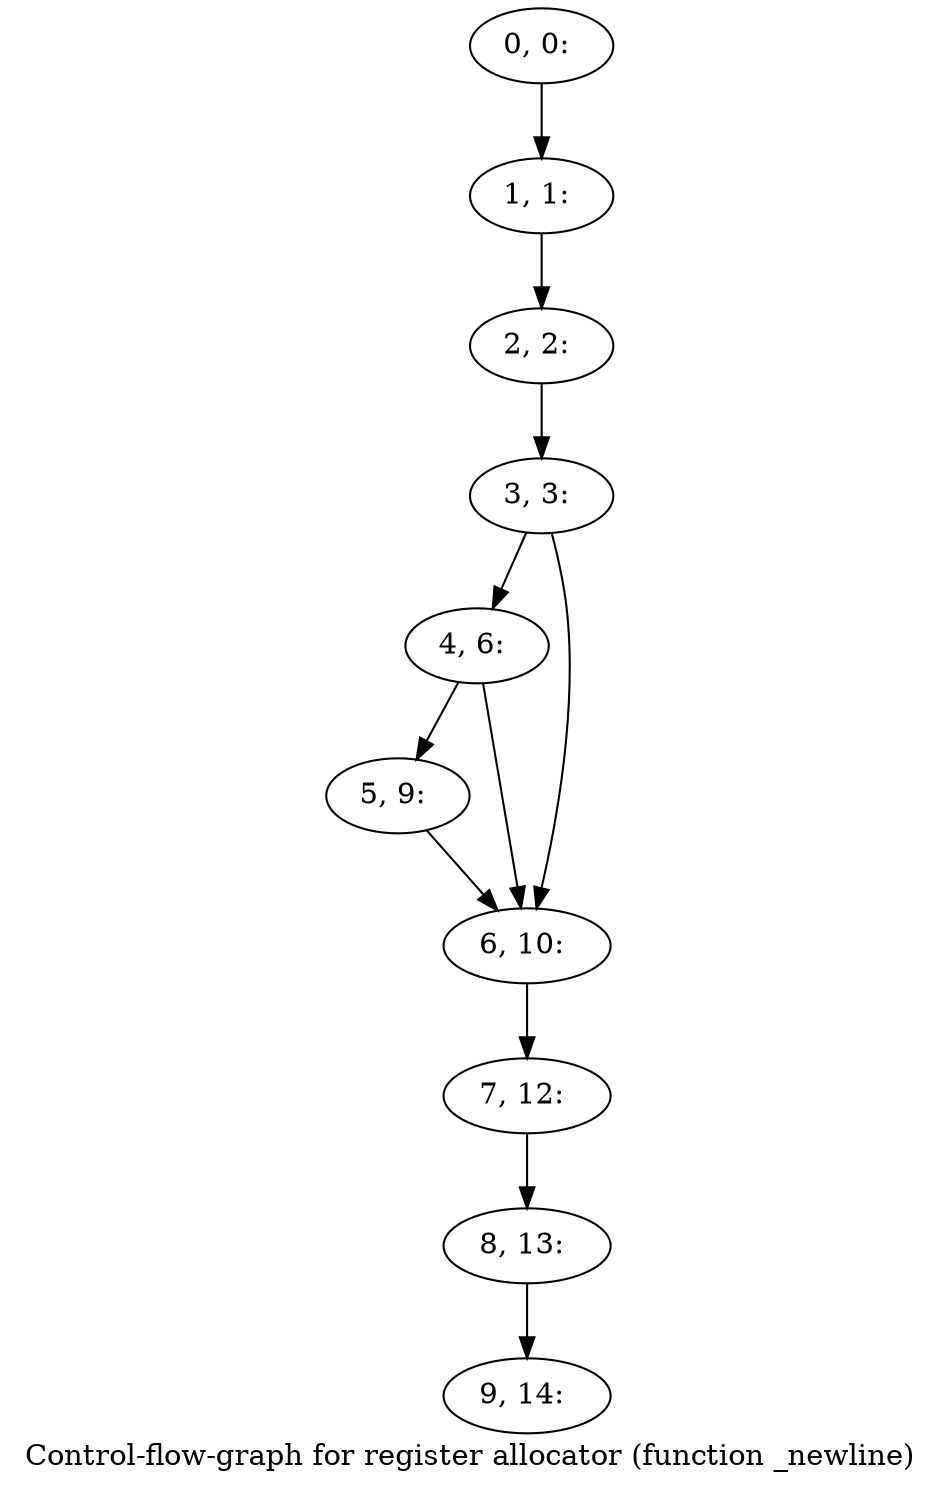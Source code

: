 digraph G {
graph [label="Control-flow-graph for register allocator (function _newline)"]
0[label="0, 0: "];
1[label="1, 1: "];
2[label="2, 2: "];
3[label="3, 3: "];
4[label="4, 6: "];
5[label="5, 9: "];
6[label="6, 10: "];
7[label="7, 12: "];
8[label="8, 13: "];
9[label="9, 14: "];
0->1 ;
1->2 ;
2->3 ;
3->4 ;
3->6 ;
4->5 ;
4->6 ;
5->6 ;
6->7 ;
7->8 ;
8->9 ;
}
